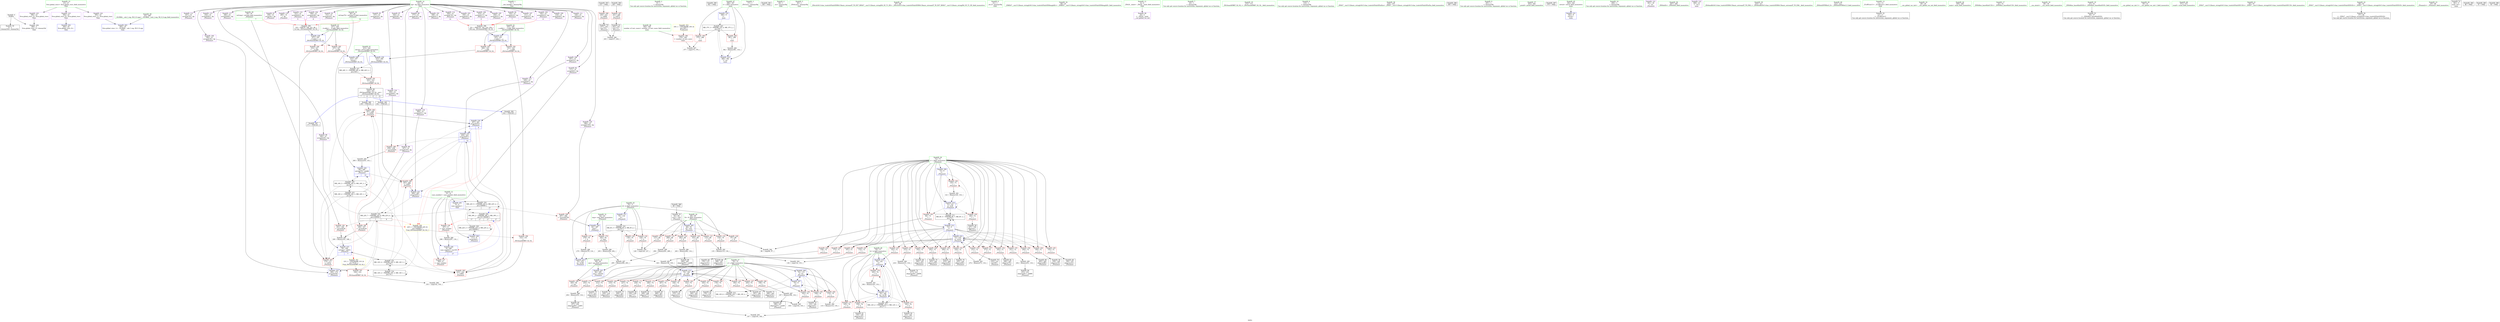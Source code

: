 digraph "SVFG" {
	label="SVFG";

	Node0x56313aaaa1d0 [shape=record,color=grey,label="{NodeID: 0\nNullPtr}"];
	Node0x56313aaaa1d0 -> Node0x56313aaca310[style=solid];
	Node0x56313aaaa1d0 -> Node0x56313aacd380[style=solid];
	Node0x56313aaccad0 [shape=record,color=red,label="{NodeID: 194\n333\<--327\n\<--__b.addr\n_ZSt3maxIiERKT_S2_S2_\n}"];
	Node0x56313aaccad0 -> Node0x56313aaccd40[style=solid];
	Node0x56313aac9d20 [shape=record,color=purple,label="{NodeID: 111\n226\<--14\narrayidx65\<--dp\n_Z5main2v\n}"];
	Node0x56313aac7f00 [shape=record,color=green,label="{NodeID: 28\n76\<--77\nk\<--k_field_insensitive\n_Z5main2v\n}"];
	Node0x56313aac7f00 -> Node0x56313aad1a10[style=solid];
	Node0x56313aac7f00 -> Node0x56313aad1ae0[style=solid];
	Node0x56313aac7f00 -> Node0x56313aad1bb0[style=solid];
	Node0x56313aac7f00 -> Node0x56313aad1c80[style=solid];
	Node0x56313aac7f00 -> Node0x56313aacdbd0[style=solid];
	Node0x56313aac7f00 -> Node0x56313aacde40[style=solid];
	Node0x56313ab04ea0 [shape=record,color=black,label="{NodeID: 388\n89 = PHI()\n}"];
	Node0x56313ab04ea0 -> Node0x56313aaca7e0[style=solid];
	Node0x56313aadb6e0 [shape=record,color=grey,label="{NodeID: 305\n104 = cmp(102, 103, )\n}"];
	Node0x56313aace250 [shape=record,color=blue,label="{NodeID: 222\n72\<--274\ni\<--inc93\n_Z5main2v\n}"];
	Node0x56313aace250 -> Node0x56313aacfe70[style=dashed];
	Node0x56313aace250 -> Node0x56313aacff40[style=dashed];
	Node0x56313aace250 -> Node0x56313aad0010[style=dashed];
	Node0x56313aace250 -> Node0x56313aad00e0[style=dashed];
	Node0x56313aace250 -> Node0x56313aad01b0[style=dashed];
	Node0x56313aace250 -> Node0x56313aad0280[style=dashed];
	Node0x56313aace250 -> Node0x56313aad0350[style=dashed];
	Node0x56313aace250 -> Node0x56313aad0420[style=dashed];
	Node0x56313aace250 -> Node0x56313aad04f0[style=dashed];
	Node0x56313aace250 -> Node0x56313aad05c0[style=dashed];
	Node0x56313aace250 -> Node0x56313aad0690[style=dashed];
	Node0x56313aace250 -> Node0x56313aad0760[style=dashed];
	Node0x56313aace250 -> Node0x56313aad0830[style=dashed];
	Node0x56313aace250 -> Node0x56313aad0900[style=dashed];
	Node0x56313aace250 -> Node0x56313aad09d0[style=dashed];
	Node0x56313aace250 -> Node0x56313aad0aa0[style=dashed];
	Node0x56313aace250 -> Node0x56313aad0b70[style=dashed];
	Node0x56313aace250 -> Node0x56313aace250[style=dashed];
	Node0x56313aace250 -> Node0x56313aae69f0[style=dashed];
	Node0x56313aacfcd0 [shape=record,color=red,label="{NodeID: 139\n106\<--72\n\<--i\n_Z5main2v\n}"];
	Node0x56313aacfcd0 -> Node0x56313aaca8b0[style=solid];
	Node0x56313aaca8b0 [shape=record,color=black,label="{NodeID: 56\n107\<--106\nidxprom\<--\n_Z5main2v\n}"];
	Node0x56313aad1390 [shape=record,color=red,label="{NodeID: 167\n205\<--74\n\<--j\n_Z5main2v\n}"];
	Node0x56313aad1390 -> Node0x56313aacb4e0[style=solid];
	Node0x56313aacbf70 [shape=record,color=black,label="{NodeID: 84\n253\<--252\nidxprom81\<--add80\n_Z5main2v\n}"];
	Node0x56313aac6150 [shape=record,color=green,label="{NodeID: 1\n7\<--1\n__dso_handle\<--dummyObj\nGlob }"];
	Node0x56313aaccba0 [shape=record,color=red,label="{NodeID: 195\n337\<--327\n\<--__b.addr\n_ZSt3maxIiERKT_S2_S2_\n}"];
	Node0x56313aaccba0 -> Node0x56313aace800[style=solid];
	Node0x56313aac9df0 [shape=record,color=purple,label="{NodeID: 112\n229\<--14\narrayidx67\<--dp\n_Z5main2v\n}"];
	Node0x56313aac9df0 -> Node0x56313aacdfe0[style=solid];
	Node0x56313aac7fd0 [shape=record,color=green,label="{NodeID: 29\n78\<--79\nref.tmp\<--ref.tmp_field_insensitive\n_Z5main2v\n|{|<s1>7}}"];
	Node0x56313aac7fd0 -> Node0x56313aacdca0[style=solid];
	Node0x56313aac7fd0:s1 -> Node0x56313ab05e00[style=solid,color=red];
	Node0x56313ab04f70 [shape=record,color=black,label="{NodeID: 389\n200 = PHI(320, )\n}"];
	Node0x56313ab04f70 -> Node0x56313aad2160[style=solid];
	Node0x56313aadb860 [shape=record,color=grey,label="{NodeID: 306\n243 = cmp(237, 242, )\n}"];
	Node0x56313aace320 [shape=record,color=blue,label="{NodeID: 223\n70\<--279\nd\<--inc96\n_Z5main2v\n}"];
	Node0x56313aace320 -> Node0x56313aae64f0[style=dashed];
	Node0x56313aacfda0 [shape=record,color=red,label="{NodeID: 140\n120\<--72\n\<--i\n_Z5main2v\n}"];
	Node0x56313aacfda0 -> Node0x56313aada1e0[style=solid];
	Node0x56313aaca980 [shape=record,color=black,label="{NodeID: 57\n110\<--109\nidxprom5\<--\n_Z5main2v\n}"];
	Node0x56313aad1460 [shape=record,color=red,label="{NodeID: 168\n212\<--74\n\<--j\n_Z5main2v\n}"];
	Node0x56313aad1460 -> Node0x56313aacb680[style=solid];
	Node0x56313aacc040 [shape=record,color=black,label="{NodeID: 85\n257\<--256\nidxprom84\<--sub83\n_Z5main2v\n}"];
	Node0x56313aac61e0 [shape=record,color=green,label="{NodeID: 2\n9\<--1\n\<--dummyObj\nCan only get source location for instruction, argument, global var or function.}"];
	Node0x56313aaccc70 [shape=record,color=red,label="{NodeID: 196\n332\<--331\n\<--\n_ZSt3maxIiERKT_S2_S2_\n}"];
	Node0x56313aaccc70 -> Node0x56313aadbb60[style=solid];
	Node0x56313aac9ec0 [shape=record,color=purple,label="{NodeID: 113\n247\<--14\narrayidx76\<--dp\n_Z5main2v\n}"];
	Node0x56313aac80a0 [shape=record,color=green,label="{NodeID: 30\n80\<--81\nref.tmp79\<--ref.tmp79_field_insensitive\n_Z5main2v\n|{|<s1>12}}"];
	Node0x56313aac80a0 -> Node0x56313aace0b0[style=solid];
	Node0x56313aac80a0:s1 -> Node0x56313ab05e00[style=solid,color=red];
	Node0x56313ab050a0 [shape=record,color=black,label="{NodeID: 390\n302 = PHI()\n}"];
	Node0x56313aadb9e0 [shape=record,color=grey,label="{NodeID: 307\n377 = cmp(375, 376, )\n}"];
	Node0x56313aace3f0 [shape=record,color=blue,label="{NodeID: 224\n82\<--287\ntmp\<--\n_Z5main2v\n}"];
	Node0x56313aace3f0 -> Node0x56313aad1d50[style=dashed];
	Node0x56313aacfe70 [shape=record,color=red,label="{NodeID: 141\n132\<--72\n\<--i\n_Z5main2v\n}"];
	Node0x56313aacfe70 -> Node0x56313aadb260[style=solid];
	Node0x56313aacaa50 [shape=record,color=black,label="{NodeID: 58\n150\<--149\nidxprom19\<--\n_Z5main2v\n}"];
	Node0x56313aad1530 [shape=record,color=red,label="{NodeID: 169\n219\<--74\n\<--j\n_Z5main2v\n}"];
	Node0x56313aad1530 -> Node0x56313aacb820[style=solid];
	Node0x56313aacc110 [shape=record,color=black,label="{NodeID: 86\n265\<--264\nidxprom88\<--\n_Z5main2v\n}"];
	Node0x56313aac6270 [shape=record,color=green,label="{NodeID: 3\n17\<--1\n_ZSt3cin\<--dummyObj\nGlob }"];
	Node0x56313aaccd40 [shape=record,color=red,label="{NodeID: 197\n334\<--333\n\<--\n_ZSt3maxIiERKT_S2_S2_\n}"];
	Node0x56313aaccd40 -> Node0x56313aadbb60[style=solid];
	Node0x56313aac9f90 [shape=record,color=purple,label="{NodeID: 114\n250\<--14\narrayidx78\<--dp\n_Z5main2v\n|{<s0>12}}"];
	Node0x56313aac9f90:s0 -> Node0x56313ab059f0[style=solid,color=red];
	Node0x56313aac8170 [shape=record,color=green,label="{NodeID: 31\n82\<--83\ntmp\<--tmp_field_insensitive\n_Z5main2v\n}"];
	Node0x56313aac8170 -> Node0x56313aad1d50[style=solid];
	Node0x56313aac8170 -> Node0x56313aace3f0[style=solid];
	Node0x56313ab05170 [shape=record,color=black,label="{NodeID: 391\n306 = PHI()\n}"];
	Node0x56313aadbb60 [shape=record,color=grey,label="{NodeID: 308\n335 = cmp(332, 334, )\n}"];
	Node0x56313aace4c0 [shape=record,color=blue,label="{NodeID: 225\n84\<--295\nans\<--sub102\n_Z5main2v\n}"];
	Node0x56313aace4c0 -> Node0x56313aad1e20[style=dashed];
	Node0x56313aacff40 [shape=record,color=red,label="{NodeID: 142\n138\<--72\n\<--i\n_Z5main2v\n}"];
	Node0x56313aacff40 -> Node0x56313aad95e0[style=solid];
	Node0x56313aacab20 [shape=record,color=black,label="{NodeID: 59\n153\<--152\nidxprom21\<--\n_Z5main2v\n}"];
	Node0x56313aad1600 [shape=record,color=red,label="{NodeID: 170\n227\<--74\n\<--j\n_Z5main2v\n}"];
	Node0x56313aad1600 -> Node0x56313aacb9c0[style=solid];
	Node0x56313aacc1e0 [shape=record,color=black,label="{NodeID: 87\n268\<--267\nidxprom90\<--\n_Z5main2v\n}"];
	Node0x56313aac6300 [shape=record,color=green,label="{NodeID: 4\n18\<--1\n.str\<--dummyObj\nGlob }"];
	Node0x56313aacce10 [shape=record,color=red,label="{NodeID: 198\n376\<--364\n\<--number_of_test_cases\nmain\n}"];
	Node0x56313aacce10 -> Node0x56313aadb9e0[style=solid];
	Node0x56313aaca060 [shape=record,color=purple,label="{NodeID: 115\n254\<--14\narrayidx82\<--dp\n_Z5main2v\n}"];
	Node0x56313aac8240 [shape=record,color=green,label="{NodeID: 32\n84\<--85\nans\<--ans_field_insensitive\n_Z5main2v\n}"];
	Node0x56313aac8240 -> Node0x56313aad1e20[style=solid];
	Node0x56313aac8240 -> Node0x56313aace4c0[style=solid];
	Node0x56313ab05240 [shape=record,color=black,label="{NodeID: 392\n222 = PHI(320, )\n}"];
	Node0x56313ab05240 -> Node0x56313aad2230[style=solid];
	Node0x56313aadbce0 [shape=record,color=grey,label="{NodeID: 309\n128 = cmp(126, 127, )\n}"];
	Node0x56313aace590 [shape=record,color=blue,label="{NodeID: 226\n8\<--298\ncase_number\<--inc103\n_Z5main2v\n|{|<s1>17}}"];
	Node0x56313aace590 -> Node0x56313aacf310[style=dashed];
	Node0x56313aace590:s1 -> Node0x56313aaeaaf0[style=dashed,color=blue];
	Node0x56313aad0010 [shape=record,color=red,label="{NodeID: 143\n142\<--72\n\<--i\n_Z5main2v\n}"];
	Node0x56313aad0010 -> Node0x56313aacdbd0[style=solid];
	Node0x56313aacabf0 [shape=record,color=black,label="{NodeID: 60\n156\<--155\nidxprom23\<--\n_Z5main2v\n}"];
	Node0x56313aad16d0 [shape=record,color=red,label="{NodeID: 171\n238\<--74\n\<--j\n_Z5main2v\n}"];
	Node0x56313aad16d0 -> Node0x56313aacbc30[style=solid];
	Node0x56313aacc2b0 [shape=record,color=black,label="{NodeID: 88\n284\<--283\nidxprom99\<--sub98\n_Z5main2v\n}"];
	Node0x56313aac6c40 [shape=record,color=green,label="{NodeID: 5\n20\<--1\n_ZSt4cout\<--dummyObj\nGlob }"];
	Node0x56313aaccee0 [shape=record,color=red,label="{NodeID: 199\n375\<--366\n\<--i\nmain\n}"];
	Node0x56313aaccee0 -> Node0x56313aadb9e0[style=solid];
	Node0x56313aace990 [shape=record,color=purple,label="{NodeID: 116\n258\<--14\narrayidx85\<--dp\n_Z5main2v\n}"];
	Node0x56313aace990 -> Node0x56313aad24a0[style=solid];
	Node0x56313aac8310 [shape=record,color=green,label="{NodeID: 33\n87\<--88\n_ZStrsIcSt11char_traitsIcESaIcEERSt13basic_istreamIT_T0_ES7_RNSt7__cxx1112basic_stringIS4_S5_T1_EE\<--_ZStrsIcSt11char_traitsIcESaIcEERSt13basic_istreamIT_T0_ES7_RNSt7__cxx1112basic_stringIS4_S5_T1_EE_field_insensitive\n}"];
	Node0x56313ab053e0 [shape=record,color=black,label="{NodeID: 393\n233 = PHI()\n}"];
	Node0x56313ab053e0 -> Node0x56313aad2300[style=solid];
	Node0x56313aae64f0 [shape=record,color=black,label="{NodeID: 310\nMR_6V_3 = PHI(MR_6V_4, MR_6V_2, )\npts\{71 \}\n}"];
	Node0x56313aae64f0 -> Node0x56313aacf8c0[style=dashed];
	Node0x56313aae64f0 -> Node0x56313aacf990[style=dashed];
	Node0x56313aae64f0 -> Node0x56313aacfa60[style=dashed];
	Node0x56313aae64f0 -> Node0x56313aacfb30[style=dashed];
	Node0x56313aae64f0 -> Node0x56313aace320[style=dashed];
	Node0x56313aace660 [shape=record,color=blue,label="{NodeID: 227\n325\<--321\n__a.addr\<--__a\n_ZSt3maxIiERKT_S2_S2_\n}"];
	Node0x56313aace660 -> Node0x56313aacc930[style=dashed];
	Node0x56313aace660 -> Node0x56313aacca00[style=dashed];
	Node0x56313aad00e0 [shape=record,color=red,label="{NodeID: 144\n149\<--72\n\<--i\n_Z5main2v\n}"];
	Node0x56313aad00e0 -> Node0x56313aacaa50[style=solid];
	Node0x56313aacacc0 [shape=record,color=black,label="{NodeID: 61\n159\<--158\nidxprom25\<--\n_Z5main2v\n}"];
	Node0x56313aad17a0 [shape=record,color=red,label="{NodeID: 172\n248\<--74\n\<--j\n_Z5main2v\n}"];
	Node0x56313aad17a0 -> Node0x56313aacbea0[style=solid];
	Node0x56313aacc380 [shape=record,color=black,label="{NodeID: 89\n320\<--343\n_ZSt3maxIiERKT_S2_S2__ret\<--\n_ZSt3maxIiERKT_S2_S2_\n|{<s0>7|<s1>8|<s2>9|<s3>12}}"];
	Node0x56313aacc380:s0 -> Node0x56313ab04cb0[style=solid,color=blue];
	Node0x56313aacc380:s1 -> Node0x56313ab04f70[style=solid,color=blue];
	Node0x56313aacc380:s2 -> Node0x56313ab05240[style=solid,color=blue];
	Node0x56313aacc380:s3 -> Node0x56313ab056f0[style=solid,color=blue];
	Node0x56313aac6cd0 [shape=record,color=green,label="{NodeID: 6\n21\<--1\n.str.2\<--dummyObj\nGlob }"];
	Node0x56313aad95e0 [shape=record,color=grey,label="{NodeID: 283\n140 = Binary(138, 139, )\n}"];
	Node0x56313aad95e0 -> Node0x56313aacdb00[style=solid];
	Node0x56313aaccfb0 [shape=record,color=red,label="{NodeID: 200\n381\<--366\n\<--i\nmain\n}"];
	Node0x56313aaccfb0 -> Node0x56313aad9760[style=solid];
	Node0x56313aacea60 [shape=record,color=purple,label="{NodeID: 117\n266\<--14\narrayidx89\<--dp\n_Z5main2v\n}"];
	Node0x56313aac8410 [shape=record,color=green,label="{NodeID: 34\n90\<--91\n_ZNKSt7__cxx1112basic_stringIcSt11char_traitsIcESaIcEE6lengthEv\<--_ZNKSt7__cxx1112basic_stringIcSt11char_traitsIcESaIcEE6lengthEv_field_insensitive\n}"];
	Node0x56313ab054b0 [shape=record,color=black,label="{NodeID: 394\n240 = PHI()\n}"];
	Node0x56313ab054b0 -> Node0x56313aad23d0[style=solid];
	Node0x56313aae69f0 [shape=record,color=black,label="{NodeID: 311\nMR_8V_5 = PHI(MR_8V_7, MR_8V_3, )\npts\{73 \}\n}"];
	Node0x56313aae69f0 -> Node0x56313aacda30[style=dashed];
	Node0x56313aace730 [shape=record,color=blue,label="{NodeID: 228\n327\<--322\n__b.addr\<--__b\n_ZSt3maxIiERKT_S2_S2_\n}"];
	Node0x56313aace730 -> Node0x56313aaccad0[style=dashed];
	Node0x56313aace730 -> Node0x56313aaccba0[style=dashed];
	Node0x56313aad01b0 [shape=record,color=red,label="{NodeID: 145\n155\<--72\n\<--i\n_Z5main2v\n}"];
	Node0x56313aad01b0 -> Node0x56313aacabf0[style=solid];
	Node0x56313aacad90 [shape=record,color=black,label="{NodeID: 62\n163\<--162\nidxprom27\<--\n_Z5main2v\n}"];
	Node0x56313aad1870 [shape=record,color=red,label="{NodeID: 173\n255\<--74\n\<--j\n_Z5main2v\n}"];
	Node0x56313aad1870 -> Node0x56313aadac60[style=solid];
	Node0x56313aacc450 [shape=record,color=purple,label="{NodeID: 90\n34\<--4\n\<--_ZStL8__ioinit\n__cxx_global_var_init\n}"];
	Node0x56313aac6d60 [shape=record,color=green,label="{NodeID: 7\n24\<--1\n\<--dummyObj\nCan only get source location for instruction, argument, global var or function.}"];
	Node0x56313aad9760 [shape=record,color=grey,label="{NodeID: 284\n382 = Binary(381, 116, )\n}"];
	Node0x56313aad9760 -> Node0x56313aad69f0[style=solid];
	Node0x56313aacd080 [shape=record,color=blue,label="{NodeID: 201\n8\<--9\ncase_number\<--\nGlob }"];
	Node0x56313aacd080 -> Node0x56313aaeaaf0[style=dashed];
	Node0x56313aaceb30 [shape=record,color=purple,label="{NodeID: 118\n269\<--14\narrayidx91\<--dp\n_Z5main2v\n}"];
	Node0x56313aaceb30 -> Node0x56313aace180[style=solid];
	Node0x56313aac8510 [shape=record,color=green,label="{NodeID: 35\n172\<--173\n_ZSt3maxIiERKT_S2_S2_\<--_ZSt3maxIiERKT_S2_S2__field_insensitive\n}"];
	Node0x56313ab056f0 [shape=record,color=black,label="{NodeID: 395\n262 = PHI(320, )\n}"];
	Node0x56313ab056f0 -> Node0x56313aad2570[style=solid];
	Node0x56313aae6ef0 [shape=record,color=black,label="{NodeID: 312\nMR_10V_6 = PHI(MR_10V_7, MR_10V_2, )\npts\{75 \}\n}"];
	Node0x56313aae6ef0 -> Node0x56313aacdb00[style=dashed];
	Node0x56313aae6ef0 -> Node0x56313aae6ef0[style=dashed];
	Node0x56313aace800 [shape=record,color=blue,label="{NodeID: 229\n323\<--337\nretval\<--\n_ZSt3maxIiERKT_S2_S2_\n}"];
	Node0x56313aace800 -> Node0x56313aaeba20[style=dashed];
	Node0x56313aad0280 [shape=record,color=red,label="{NodeID: 146\n175\<--72\n\<--i\n_Z5main2v\n}"];
	Node0x56313aad0280 -> Node0x56313aacaf30[style=solid];
	Node0x56313aacae60 [shape=record,color=black,label="{NodeID: 63\n166\<--165\nidxprom29\<--\n_Z5main2v\n}"];
	Node0x56313aad1940 [shape=record,color=red,label="{NodeID: 174\n267\<--74\n\<--j\n_Z5main2v\n}"];
	Node0x56313aad1940 -> Node0x56313aacc1e0[style=solid];
	Node0x56313aacc520 [shape=record,color=purple,label="{NodeID: 91\n108\<--14\narrayidx\<--dp\n_Z5main2v\n}"];
	Node0x56313aac6df0 [shape=record,color=green,label="{NodeID: 8\n116\<--1\n\<--dummyObj\nCan only get source location for instruction, argument, global var or function.}"];
	Node0x56313aad98e0 [shape=record,color=grey,label="{NodeID: 285\n169 = Binary(161, 168, )\n}"];
	Node0x56313aad98e0 -> Node0x56313aacdca0[style=solid];
	Node0x56313aacd180 [shape=record,color=blue,label="{NodeID: 202\n394\<--24\nllvm.global_ctors_0\<--\nGlob }"];
	Node0x56313aacec00 [shape=record,color=purple,label="{NodeID: 119\n285\<--14\n\<--dp\n_Z5main2v\n}"];
	Node0x56313aac8610 [shape=record,color=green,label="{NodeID: 36\n234\<--235\n_ZNSt7__cxx1112basic_stringIcSt11char_traitsIcESaIcEEixEm\<--_ZNSt7__cxx1112basic_stringIcSt11char_traitsIcESaIcEEixEm_field_insensitive\n}"];
	Node0x56313ab05850 [shape=record,color=black,label="{NodeID: 396\n309 = PHI()\n}"];
	Node0x56313aae73f0 [shape=record,color=black,label="{NodeID: 313\nMR_12V_2 = PHI(MR_12V_3, MR_12V_1, )\npts\{77 \}\n}"];
	Node0x56313aae73f0 -> Node0x56313aacdbd0[style=dashed];
	Node0x56313aae73f0 -> Node0x56313aae73f0[style=dashed];
	Node0x56313aad6800 [shape=record,color=blue,label="{NodeID: 230\n323\<--340\nretval\<--\n_ZSt3maxIiERKT_S2_S2_\n}"];
	Node0x56313aad6800 -> Node0x56313aaeba20[style=dashed];
	Node0x56313aad0350 [shape=record,color=red,label="{NodeID: 147\n187\<--72\n\<--i\n_Z5main2v\n}"];
	Node0x56313aad0350 -> Node0x56313aacb0d0[style=solid];
	Node0x56313aacaf30 [shape=record,color=black,label="{NodeID: 64\n176\<--175\nidxprom33\<--\n_Z5main2v\n}"];
	Node0x56313aad1a10 [shape=record,color=red,label="{NodeID: 175\n145\<--76\n\<--k\n_Z5main2v\n}"];
	Node0x56313aad1a10 -> Node0x56313aadb3e0[style=solid];
	Node0x56313aacc5f0 [shape=record,color=purple,label="{NodeID: 92\n111\<--14\narrayidx6\<--dp\n_Z5main2v\n}"];
	Node0x56313aacc5f0 -> Node0x56313aacd6f0[style=solid];
	Node0x56313aac6e80 [shape=record,color=green,label="{NodeID: 9\n291\<--1\n\<--dummyObj\nCan only get source location for instruction, argument, global var or function.}"];
	Node0x56313aad9a60 [shape=record,color=grey,label="{NodeID: 286\n283 = Binary(282, 116, )\n}"];
	Node0x56313aad9a60 -> Node0x56313aacc2b0[style=solid];
	Node0x56313aacd280 [shape=record,color=blue,label="{NodeID: 203\n395\<--25\nllvm.global_ctors_1\<--_GLOBAL__sub_I_rng..58_0_0.cpp\nGlob }"];
	Node0x56313aacecd0 [shape=record,color=purple,label="{NodeID: 120\n286\<--14\narrayidx100\<--dp\n_Z5main2v\n}"];
	Node0x56313aacecd0 -> Node0x56313aad2640[style=solid];
	Node0x56313aac8710 [shape=record,color=green,label="{NodeID: 37\n303\<--304\nprintf\<--printf_field_insensitive\n}"];
	Node0x56313ab05920 [shape=record,color=black,label="{NodeID: 397\n370 = PHI()\n}"];
	Node0x56313aae78f0 [shape=record,color=black,label="{NodeID: 314\nMR_14V_2 = PHI(MR_14V_3, MR_14V_1, )\npts\{79 \}\n}"];
	Node0x56313aae78f0 -> Node0x56313aae78f0[style=dashed];
	Node0x56313aae78f0 -> Node0x56313aaed220[style=dashed];
	Node0x56313aad6890 [shape=record,color=blue,label="{NodeID: 231\n362\<--9\nretval\<--\nmain\n}"];
	Node0x56313aad0420 [shape=record,color=red,label="{NodeID: 148\n193\<--72\n\<--i\n_Z5main2v\n}"];
	Node0x56313aad0420 -> Node0x56313aacb270[style=solid];
	Node0x56313aacb000 [shape=record,color=black,label="{NodeID: 65\n179\<--178\nidxprom35\<--\n_Z5main2v\n}"];
	Node0x56313aad1ae0 [shape=record,color=red,label="{NodeID: 176\n158\<--76\n\<--k\n_Z5main2v\n}"];
	Node0x56313aad1ae0 -> Node0x56313aacacc0[style=solid];
	Node0x56313aacc6c0 [shape=record,color=purple,label="{NodeID: 93\n151\<--14\narrayidx20\<--dp\n_Z5main2v\n}"];
	Node0x56313aac6f10 [shape=record,color=green,label="{NodeID: 10\n294\<--1\n\<--dummyObj\nCan only get source location for instruction, argument, global var or function.}"];
	Node0x56313aad9be0 [shape=record,color=grey,label="{NodeID: 287\n197 = Binary(196, 116, )\n}"];
	Node0x56313aad9be0 -> Node0x56313aacb340[style=solid];
	Node0x56313aacd380 [shape=record,color=blue, style = dotted,label="{NodeID: 204\n396\<--3\nllvm.global_ctors_2\<--dummyVal\nGlob }"];
	Node0x56313aaceda0 [shape=record,color=purple,label="{NodeID: 121\n301\<--18\n\<--.str\n_Z5main2v\n}"];
	Node0x56313aac8810 [shape=record,color=green,label="{NodeID: 38\n307\<--308\n_ZNSolsEi\<--_ZNSolsEi_field_insensitive\n}"];
	Node0x56313ab059f0 [shape=record,color=black,label="{NodeID: 398\n321 = PHI(154, 192, 214, 250, )\n0th arg _ZSt3maxIiERKT_S2_S2_ }"];
	Node0x56313ab059f0 -> Node0x56313aace660[style=solid];
	Node0x56313aae7df0 [shape=record,color=black,label="{NodeID: 315\nMR_16V_2 = PHI(MR_16V_3, MR_16V_1, )\npts\{81 \}\n}"];
	Node0x56313aae7df0 -> Node0x56313aad2090[style=dashed];
	Node0x56313aae7df0 -> Node0x56313aad2160[style=dashed];
	Node0x56313aae7df0 -> Node0x56313aad2230[style=dashed];
	Node0x56313aae7df0 -> Node0x56313aace0b0[style=dashed];
	Node0x56313aae7df0 -> Node0x56313aae7df0[style=dashed];
	Node0x56313aae7df0 -> Node0x56313aaeb020[style=dashed];
	Node0x56313aad6920 [shape=record,color=blue,label="{NodeID: 232\n366\<--9\ni\<--\nmain\n}"];
	Node0x56313aad6920 -> Node0x56313aaea5f0[style=dashed];
	Node0x56313aad04f0 [shape=record,color=red,label="{NodeID: 149\n202\<--72\n\<--i\n_Z5main2v\n}"];
	Node0x56313aad04f0 -> Node0x56313aacb410[style=solid];
	Node0x56313aacb0d0 [shape=record,color=black,label="{NodeID: 66\n188\<--187\nidxprom40\<--\n_Z5main2v\n}"];
	Node0x56313aad1bb0 [shape=record,color=red,label="{NodeID: 177\n162\<--76\n\<--k\n_Z5main2v\n}"];
	Node0x56313aad1bb0 -> Node0x56313aacad90[style=solid];
	Node0x56313aacc790 [shape=record,color=purple,label="{NodeID: 94\n154\<--14\narrayidx22\<--dp\n_Z5main2v\n|{<s0>7}}"];
	Node0x56313aacc790:s0 -> Node0x56313ab059f0[style=solid,color=red];
	Node0x56313aac6fa0 [shape=record,color=green,label="{NodeID: 11\n4\<--6\n_ZStL8__ioinit\<--_ZStL8__ioinit_field_insensitive\nGlob }"];
	Node0x56313aac6fa0 -> Node0x56313aacc450[style=solid];
	Node0x56313aad9d60 [shape=record,color=grey,label="{NodeID: 288\n279 = Binary(278, 116, )\n}"];
	Node0x56313aad9d60 -> Node0x56313aace320[style=solid];
	Node0x56313aacd480 [shape=record,color=blue,label="{NodeID: 205\n68\<--92\nN\<--conv\n_Z5main2v\n}"];
	Node0x56313aacd480 -> Node0x56313aacf3e0[style=dashed];
	Node0x56313aacd480 -> Node0x56313aacf4b0[style=dashed];
	Node0x56313aacd480 -> Node0x56313aacf580[style=dashed];
	Node0x56313aacd480 -> Node0x56313aacf650[style=dashed];
	Node0x56313aacd480 -> Node0x56313aacf720[style=dashed];
	Node0x56313aacd480 -> Node0x56313aacf7f0[style=dashed];
	Node0x56313aacee70 [shape=record,color=purple,label="{NodeID: 122\n369\<--21\n\<--.str.2\nmain\n}"];
	Node0x56313aac8910 [shape=record,color=green,label="{NodeID: 39\n310\<--311\n_ZSt4endlIcSt11char_traitsIcEERSt13basic_ostreamIT_T0_ES6_\<--_ZSt4endlIcSt11char_traitsIcEERSt13basic_ostreamIT_T0_ES6__field_insensitive\n}"];
	Node0x56313ab05e00 [shape=record,color=black,label="{NodeID: 399\n322 = PHI(78, 199, 221, 80, )\n1st arg _ZSt3maxIiERKT_S2_S2_ }"];
	Node0x56313ab05e00 -> Node0x56313aace730[style=solid];
	Node0x56313aae82f0 [shape=record,color=black,label="{NodeID: 316\nMR_22V_5 = PHI(MR_22V_6, MR_22V_2, )\npts\{160000 \}\n|{|<s3>17}}"];
	Node0x56313aae82f0 -> Node0x56313aad2640[style=dashed];
	Node0x56313aae82f0 -> Node0x56313aae82f0[style=dashed];
	Node0x56313aae82f0 -> Node0x56313aaed720[style=dashed];
	Node0x56313aae82f0:s3 -> Node0x56313aaeaaf0[style=dashed,color=blue];
	Node0x56313aad69f0 [shape=record,color=blue,label="{NodeID: 233\n366\<--382\ni\<--inc\nmain\n}"];
	Node0x56313aad69f0 -> Node0x56313aaea5f0[style=dashed];
	Node0x56313aad05c0 [shape=record,color=red,label="{NodeID: 150\n209\<--72\n\<--i\n_Z5main2v\n}"];
	Node0x56313aad05c0 -> Node0x56313aacb5b0[style=solid];
	Node0x56313aacb1a0 [shape=record,color=black,label="{NodeID: 67\n191\<--190\nidxprom42\<--\n_Z5main2v\n}"];
	Node0x56313aad1c80 [shape=record,color=red,label="{NodeID: 178\n183\<--76\n\<--k\n_Z5main2v\n}"];
	Node0x56313aad1c80 -> Node0x56313aadb0e0[style=solid];
	Node0x56313aacc860 [shape=record,color=purple,label="{NodeID: 95\n157\<--14\narrayidx24\<--dp\n_Z5main2v\n}"];
	Node0x56313aac7030 [shape=record,color=green,label="{NodeID: 12\n8\<--10\ncase_number\<--case_number_field_insensitive\nGlob }"];
	Node0x56313aac7030 -> Node0x56313aacf240[style=solid];
	Node0x56313aac7030 -> Node0x56313aacf310[style=solid];
	Node0x56313aac7030 -> Node0x56313aacd080[style=solid];
	Node0x56313aac7030 -> Node0x56313aace590[style=solid];
	Node0x56313aad9ee0 [shape=record,color=grey,label="{NodeID: 289\n298 = Binary(297, 116, )\n}"];
	Node0x56313aad9ee0 -> Node0x56313aace590[style=solid];
	Node0x56313aacd550 [shape=record,color=blue,label="{NodeID: 206\n72\<--9\ni\<--\n_Z5main2v\n}"];
	Node0x56313aacd550 -> Node0x56313aacfc00[style=dashed];
	Node0x56313aacd550 -> Node0x56313aacfcd0[style=dashed];
	Node0x56313aacd550 -> Node0x56313aacfda0[style=dashed];
	Node0x56313aacd550 -> Node0x56313aacd890[style=dashed];
	Node0x56313aacd550 -> Node0x56313aae69f0[style=dashed];
	Node0x56313aacef40 [shape=record,color=purple,label="{NodeID: 123\n394\<--23\nllvm.global_ctors_0\<--llvm.global_ctors\nGlob }"];
	Node0x56313aacef40 -> Node0x56313aacd180[style=solid];
	Node0x56313aac8a10 [shape=record,color=green,label="{NodeID: 40\n312\<--313\n_ZNSolsEPFRSoS_E\<--_ZNSolsEPFRSoS_E_field_insensitive\n}"];
	Node0x56313aad0690 [shape=record,color=red,label="{NodeID: 151\n215\<--72\n\<--i\n_Z5main2v\n}"];
	Node0x56313aad0690 -> Node0x56313aadaf60[style=solid];
	Node0x56313aacb270 [shape=record,color=black,label="{NodeID: 68\n194\<--193\nidxprom44\<--\n_Z5main2v\n}"];
	Node0x56313aad1d50 [shape=record,color=red,label="{NodeID: 179\n292\<--82\n\<--tmp\n_Z5main2v\n}"];
	Node0x56313aad1d50 -> Node0x56313aada960[style=solid];
	Node0x56313aac90f0 [shape=record,color=purple,label="{NodeID: 96\n160\<--14\narrayidx26\<--dp\n_Z5main2v\n}"];
	Node0x56313aac90f0 -> Node0x56313aad1ef0[style=solid];
	Node0x56313aac70c0 [shape=record,color=green,label="{NodeID: 13\n11\<--13\n_Z1sB5cxx11\<--_Z1sB5cxx11_field_insensitive\nGlob }"];
	Node0x56313aac70c0 -> Node0x56313aaca4e0[style=solid];
	Node0x56313aada060 [shape=record,color=grey,label="{NodeID: 290\n115 = Binary(114, 116, )\n}"];
	Node0x56313aada060 -> Node0x56313aacd7c0[style=solid];
	Node0x56313aacd620 [shape=record,color=blue,label="{NodeID: 207\n74\<--9\nj\<--\n_Z5main2v\n}"];
	Node0x56313aacd620 -> Node0x56313aad0c40[style=dashed];
	Node0x56313aacd620 -> Node0x56313aad0d10[style=dashed];
	Node0x56313aacd620 -> Node0x56313aad0de0[style=dashed];
	Node0x56313aacd620 -> Node0x56313aacd620[style=dashed];
	Node0x56313aacd620 -> Node0x56313aacd7c0[style=dashed];
	Node0x56313aacd620 -> Node0x56313aae6ef0[style=dashed];
	Node0x56313aacf040 [shape=record,color=purple,label="{NodeID: 124\n395\<--23\nllvm.global_ctors_1\<--llvm.global_ctors\nGlob }"];
	Node0x56313aacf040 -> Node0x56313aacd280[style=solid];
	Node0x56313aac8b10 [shape=record,color=green,label="{NodeID: 41\n323\<--324\nretval\<--retval_field_insensitive\n_ZSt3maxIiERKT_S2_S2_\n}"];
	Node0x56313aac8b10 -> Node0x56313aad2710[style=solid];
	Node0x56313aac8b10 -> Node0x56313aace800[style=solid];
	Node0x56313aac8b10 -> Node0x56313aad6800[style=solid];
	Node0x56313aad0760 [shape=record,color=red,label="{NodeID: 152\n224\<--72\n\<--i\n_Z5main2v\n}"];
	Node0x56313aad0760 -> Node0x56313aacb8f0[style=solid];
	Node0x56313aacb340 [shape=record,color=black,label="{NodeID: 69\n198\<--197\nidxprom47\<--sub46\n_Z5main2v\n}"];
	Node0x56313aad1e20 [shape=record,color=red,label="{NodeID: 180\n305\<--84\n\<--ans\n_Z5main2v\n}"];
	Node0x56313aac91c0 [shape=record,color=purple,label="{NodeID: 97\n164\<--14\narrayidx28\<--dp\n_Z5main2v\n}"];
	Node0x56313aac71c0 [shape=record,color=green,label="{NodeID: 14\n14\<--16\ndp\<--dp_field_insensitive\nGlob }"];
	Node0x56313aac71c0 -> Node0x56313aacc520[style=solid];
	Node0x56313aac71c0 -> Node0x56313aacc5f0[style=solid];
	Node0x56313aac71c0 -> Node0x56313aacc6c0[style=solid];
	Node0x56313aac71c0 -> Node0x56313aacc790[style=solid];
	Node0x56313aac71c0 -> Node0x56313aacc860[style=solid];
	Node0x56313aac71c0 -> Node0x56313aac90f0[style=solid];
	Node0x56313aac71c0 -> Node0x56313aac91c0[style=solid];
	Node0x56313aac71c0 -> Node0x56313aac9290[style=solid];
	Node0x56313aac71c0 -> Node0x56313aac9360[style=solid];
	Node0x56313aac71c0 -> Node0x56313aac9430[style=solid];
	Node0x56313aac71c0 -> Node0x56313aac9500[style=solid];
	Node0x56313aac71c0 -> Node0x56313aac95d0[style=solid];
	Node0x56313aac71c0 -> Node0x56313aac96a0[style=solid];
	Node0x56313aac71c0 -> Node0x56313aac9770[style=solid];
	Node0x56313aac71c0 -> Node0x56313aac9840[style=solid];
	Node0x56313aac71c0 -> Node0x56313aac9910[style=solid];
	Node0x56313aac71c0 -> Node0x56313aac99e0[style=solid];
	Node0x56313aac71c0 -> Node0x56313aac9ab0[style=solid];
	Node0x56313aac71c0 -> Node0x56313aac9b80[style=solid];
	Node0x56313aac71c0 -> Node0x56313aac9c50[style=solid];
	Node0x56313aac71c0 -> Node0x56313aac9d20[style=solid];
	Node0x56313aac71c0 -> Node0x56313aac9df0[style=solid];
	Node0x56313aac71c0 -> Node0x56313aac9ec0[style=solid];
	Node0x56313aac71c0 -> Node0x56313aac9f90[style=solid];
	Node0x56313aac71c0 -> Node0x56313aaca060[style=solid];
	Node0x56313aac71c0 -> Node0x56313aace990[style=solid];
	Node0x56313aac71c0 -> Node0x56313aacea60[style=solid];
	Node0x56313aac71c0 -> Node0x56313aaceb30[style=solid];
	Node0x56313aac71c0 -> Node0x56313aacec00[style=solid];
	Node0x56313aac71c0 -> Node0x56313aacecd0[style=solid];
	Node0x56313aada1e0 [shape=record,color=grey,label="{NodeID: 291\n121 = Binary(120, 116, )\n}"];
	Node0x56313aada1e0 -> Node0x56313aacd890[style=solid];
	Node0x56313aacd6f0 [shape=record,color=blue,label="{NodeID: 208\n111\<--9\narrayidx6\<--\n_Z5main2v\n}"];
	Node0x56313aacd6f0 -> Node0x56313aaecc30[style=dashed];
	Node0x56313aacf140 [shape=record,color=purple,label="{NodeID: 125\n396\<--23\nllvm.global_ctors_2\<--llvm.global_ctors\nGlob }"];
	Node0x56313aacf140 -> Node0x56313aacd380[style=solid];
	Node0x56313aac8be0 [shape=record,color=green,label="{NodeID: 42\n325\<--326\n__a.addr\<--__a.addr_field_insensitive\n_ZSt3maxIiERKT_S2_S2_\n}"];
	Node0x56313aac8be0 -> Node0x56313aacc930[style=solid];
	Node0x56313aac8be0 -> Node0x56313aacca00[style=solid];
	Node0x56313aac8be0 -> Node0x56313aace660[style=solid];
	Node0x56313aad0830 [shape=record,color=red,label="{NodeID: 153\n231\<--72\n\<--i\n_Z5main2v\n}"];
	Node0x56313aad0830 -> Node0x56313aacba90[style=solid];
	Node0x56313aacb410 [shape=record,color=black,label="{NodeID: 70\n203\<--202\nidxprom50\<--\n_Z5main2v\n}"];
	Node0x56313aad1ef0 [shape=record,color=red,label="{NodeID: 181\n161\<--160\n\<--arrayidx26\n_Z5main2v\n}"];
	Node0x56313aad1ef0 -> Node0x56313aad98e0[style=solid];
	Node0x56313aac9290 [shape=record,color=purple,label="{NodeID: 98\n167\<--14\narrayidx30\<--dp\n_Z5main2v\n}"];
	Node0x56313aac9290 -> Node0x56313aad1fc0[style=solid];
	Node0x56313aac72c0 [shape=record,color=green,label="{NodeID: 15\n23\<--27\nllvm.global_ctors\<--llvm.global_ctors_field_insensitive\nGlob }"];
	Node0x56313aac72c0 -> Node0x56313aacef40[style=solid];
	Node0x56313aac72c0 -> Node0x56313aacf040[style=solid];
	Node0x56313aac72c0 -> Node0x56313aacf140[style=solid];
	Node0x56313aada360 [shape=record,color=grey,label="{NodeID: 292\n135 = Binary(133, 134, )\n}"];
	Node0x56313aada360 -> Node0x56313aadb260[style=solid];
	Node0x56313aacd7c0 [shape=record,color=blue,label="{NodeID: 209\n74\<--115\nj\<--inc\n_Z5main2v\n}"];
	Node0x56313aacd7c0 -> Node0x56313aad0c40[style=dashed];
	Node0x56313aacd7c0 -> Node0x56313aad0d10[style=dashed];
	Node0x56313aacd7c0 -> Node0x56313aad0de0[style=dashed];
	Node0x56313aacd7c0 -> Node0x56313aacd620[style=dashed];
	Node0x56313aacd7c0 -> Node0x56313aacd7c0[style=dashed];
	Node0x56313aacd7c0 -> Node0x56313aae6ef0[style=dashed];
	Node0x56313aacf240 [shape=record,color=red,label="{NodeID: 126\n297\<--8\n\<--case_number\n_Z5main2v\n}"];
	Node0x56313aacf240 -> Node0x56313aad9ee0[style=solid];
	Node0x56313aac8cb0 [shape=record,color=green,label="{NodeID: 43\n327\<--328\n__b.addr\<--__b.addr_field_insensitive\n_ZSt3maxIiERKT_S2_S2_\n}"];
	Node0x56313aac8cb0 -> Node0x56313aaccad0[style=solid];
	Node0x56313aac8cb0 -> Node0x56313aaccba0[style=solid];
	Node0x56313aac8cb0 -> Node0x56313aace730[style=solid];
	Node0x56313aad0900 [shape=record,color=red,label="{NodeID: 154\n245\<--72\n\<--i\n_Z5main2v\n}"];
	Node0x56313aad0900 -> Node0x56313aacbdd0[style=solid];
	Node0x56313aacb4e0 [shape=record,color=black,label="{NodeID: 71\n206\<--205\nidxprom52\<--\n_Z5main2v\n}"];
	Node0x56313aad1fc0 [shape=record,color=red,label="{NodeID: 182\n168\<--167\n\<--arrayidx30\n_Z5main2v\n}"];
	Node0x56313aad1fc0 -> Node0x56313aad98e0[style=solid];
	Node0x56313aac9360 [shape=record,color=purple,label="{NodeID: 99\n177\<--14\narrayidx34\<--dp\n_Z5main2v\n}"];
	Node0x56313aac73c0 [shape=record,color=green,label="{NodeID: 16\n28\<--29\n__cxx_global_var_init\<--__cxx_global_var_init_field_insensitive\n}"];
	Node0x56313aada4e0 [shape=record,color=grey,label="{NodeID: 293\n274 = Binary(273, 116, )\n}"];
	Node0x56313aada4e0 -> Node0x56313aace250[style=solid];
	Node0x56313aacd890 [shape=record,color=blue,label="{NodeID: 210\n72\<--121\ni\<--inc8\n_Z5main2v\n}"];
	Node0x56313aacd890 -> Node0x56313aacfc00[style=dashed];
	Node0x56313aacd890 -> Node0x56313aacfcd0[style=dashed];
	Node0x56313aacd890 -> Node0x56313aacfda0[style=dashed];
	Node0x56313aacd890 -> Node0x56313aacd890[style=dashed];
	Node0x56313aacd890 -> Node0x56313aae69f0[style=dashed];
	Node0x56313aacf310 [shape=record,color=red,label="{NodeID: 127\n300\<--8\n\<--case_number\n_Z5main2v\n}"];
	Node0x56313aac8d80 [shape=record,color=green,label="{NodeID: 44\n359\<--360\nmain\<--main_field_insensitive\n}"];
	Node0x56313aad09d0 [shape=record,color=red,label="{NodeID: 155\n251\<--72\n\<--i\n_Z5main2v\n}"];
	Node0x56313aad09d0 -> Node0x56313aada7e0[style=solid];
	Node0x56313aacb5b0 [shape=record,color=black,label="{NodeID: 72\n210\<--209\nidxprom54\<--\n_Z5main2v\n}"];
	Node0x56313aad2090 [shape=record,color=red,label="{NodeID: 183\n174\<--171\n\<--call32\n_Z5main2v\n}"];
	Node0x56313aad2090 -> Node0x56313aacdd70[style=solid];
	Node0x56313aac9430 [shape=record,color=purple,label="{NodeID: 100\n180\<--14\narrayidx36\<--dp\n_Z5main2v\n}"];
	Node0x56313aac9430 -> Node0x56313aacdd70[style=solid];
	Node0x56313aac74c0 [shape=record,color=green,label="{NodeID: 17\n32\<--33\n_ZNSt8ios_base4InitC1Ev\<--_ZNSt8ios_base4InitC1Ev_field_insensitive\n}"];
	Node0x56313aada660 [shape=record,color=grey,label="{NodeID: 294\n260 = Binary(259, 116, )\n}"];
	Node0x56313aada660 -> Node0x56313aace0b0[style=solid];
	Node0x56313aacd960 [shape=record,color=blue,label="{NodeID: 211\n70\<--116\nd\<--\n_Z5main2v\n}"];
	Node0x56313aacd960 -> Node0x56313aae64f0[style=dashed];
	Node0x56313aacf3e0 [shape=record,color=red,label="{NodeID: 128\n97\<--68\n\<--N\n_Z5main2v\n}"];
	Node0x56313aacf3e0 -> Node0x56313aadb560[style=solid];
	Node0x56313aac8e80 [shape=record,color=green,label="{NodeID: 45\n362\<--363\nretval\<--retval_field_insensitive\nmain\n}"];
	Node0x56313aac8e80 -> Node0x56313aad6890[style=solid];
	Node0x56313aad0aa0 [shape=record,color=red,label="{NodeID: 156\n264\<--72\n\<--i\n_Z5main2v\n}"];
	Node0x56313aad0aa0 -> Node0x56313aacc110[style=solid];
	Node0x56313aacb680 [shape=record,color=black,label="{NodeID: 73\n213\<--212\nidxprom56\<--\n_Z5main2v\n}"];
	Node0x56313aaf01d0 [shape=record,color=yellow,style=double,label="{NodeID: 350\n22V_1 = ENCHI(MR_22V_0)\npts\{160000 \}\nFun[_ZSt3maxIiERKT_S2_S2_]}"];
	Node0x56313aaf01d0 -> Node0x56313aaccc70[style=dashed];
	Node0x56313aaf01d0 -> Node0x56313aaccd40[style=dashed];
	Node0x56313aad2160 [shape=record,color=red,label="{NodeID: 184\n201\<--200\n\<--call49\n_Z5main2v\n}"];
	Node0x56313aad2160 -> Node0x56313aacdf10[style=solid];
	Node0x56313aac9500 [shape=record,color=purple,label="{NodeID: 101\n189\<--14\narrayidx41\<--dp\n_Z5main2v\n}"];
	Node0x56313aac75c0 [shape=record,color=green,label="{NodeID: 18\n38\<--39\n__cxa_atexit\<--__cxa_atexit_field_insensitive\n}"];
	Node0x56313aada7e0 [shape=record,color=grey,label="{NodeID: 295\n252 = Binary(251, 116, )\n}"];
	Node0x56313aada7e0 -> Node0x56313aacbf70[style=solid];
	Node0x56313aacda30 [shape=record,color=blue,label="{NodeID: 212\n72\<--9\ni\<--\n_Z5main2v\n}"];
	Node0x56313aacda30 -> Node0x56313aacfe70[style=dashed];
	Node0x56313aacda30 -> Node0x56313aacff40[style=dashed];
	Node0x56313aacda30 -> Node0x56313aad0010[style=dashed];
	Node0x56313aacda30 -> Node0x56313aad00e0[style=dashed];
	Node0x56313aacda30 -> Node0x56313aad01b0[style=dashed];
	Node0x56313aacda30 -> Node0x56313aad0280[style=dashed];
	Node0x56313aacda30 -> Node0x56313aad0350[style=dashed];
	Node0x56313aacda30 -> Node0x56313aad0420[style=dashed];
	Node0x56313aacda30 -> Node0x56313aad04f0[style=dashed];
	Node0x56313aacda30 -> Node0x56313aad05c0[style=dashed];
	Node0x56313aacda30 -> Node0x56313aad0690[style=dashed];
	Node0x56313aacda30 -> Node0x56313aad0760[style=dashed];
	Node0x56313aacda30 -> Node0x56313aad0830[style=dashed];
	Node0x56313aacda30 -> Node0x56313aad0900[style=dashed];
	Node0x56313aacda30 -> Node0x56313aad09d0[style=dashed];
	Node0x56313aacda30 -> Node0x56313aad0aa0[style=dashed];
	Node0x56313aacda30 -> Node0x56313aad0b70[style=dashed];
	Node0x56313aacda30 -> Node0x56313aace250[style=dashed];
	Node0x56313aacda30 -> Node0x56313aae69f0[style=dashed];
	Node0x56313aacf4b0 [shape=record,color=red,label="{NodeID: 129\n103\<--68\n\<--N\n_Z5main2v\n}"];
	Node0x56313aacf4b0 -> Node0x56313aadb6e0[style=solid];
	Node0x56313aac8f50 [shape=record,color=green,label="{NodeID: 46\n364\<--365\nnumber_of_test_cases\<--number_of_test_cases_field_insensitive\nmain\n}"];
	Node0x56313aac8f50 -> Node0x56313aacce10[style=solid];
	Node0x56313aaea5f0 [shape=record,color=black,label="{NodeID: 323\nMR_37V_3 = PHI(MR_37V_4, MR_37V_2, )\npts\{367 \}\n}"];
	Node0x56313aaea5f0 -> Node0x56313aaccee0[style=dashed];
	Node0x56313aaea5f0 -> Node0x56313aaccfb0[style=dashed];
	Node0x56313aaea5f0 -> Node0x56313aad69f0[style=dashed];
	Node0x56313aad0b70 [shape=record,color=red,label="{NodeID: 157\n273\<--72\n\<--i\n_Z5main2v\n}"];
	Node0x56313aad0b70 -> Node0x56313aada4e0[style=solid];
	Node0x56313aacb750 [shape=record,color=black,label="{NodeID: 74\n217\<--216\nidxprom59\<--add58\n_Z5main2v\n}"];
	Node0x56313aaf02b0 [shape=record,color=yellow,style=double,label="{NodeID: 351\n31V_1 = ENCHI(MR_31V_0)\npts\{79 81 \}\nFun[_ZSt3maxIiERKT_S2_S2_]}"];
	Node0x56313aaf02b0 -> Node0x56313aaccd40[style=dashed];
	Node0x56313aad2230 [shape=record,color=red,label="{NodeID: 185\n223\<--222\n\<--call63\n_Z5main2v\n}"];
	Node0x56313aad2230 -> Node0x56313aacdfe0[style=solid];
	Node0x56313aac95d0 [shape=record,color=purple,label="{NodeID: 102\n192\<--14\narrayidx43\<--dp\n_Z5main2v\n|{<s0>8}}"];
	Node0x56313aac95d0:s0 -> Node0x56313ab059f0[style=solid,color=red];
	Node0x56313aac76c0 [shape=record,color=green,label="{NodeID: 19\n37\<--43\n_ZNSt8ios_base4InitD1Ev\<--_ZNSt8ios_base4InitD1Ev_field_insensitive\n}"];
	Node0x56313aac76c0 -> Node0x56313aaca5e0[style=solid];
	Node0x56313aada960 [shape=record,color=grey,label="{NodeID: 296\n293 = Binary(294, 292, )\n}"];
	Node0x56313aada960 -> Node0x56313aadaae0[style=solid];
	Node0x56313aacdb00 [shape=record,color=blue,label="{NodeID: 213\n74\<--140\nj\<--add\n_Z5main2v\n}"];
	Node0x56313aacdb00 -> Node0x56313aad0eb0[style=dashed];
	Node0x56313aacdb00 -> Node0x56313aad0f80[style=dashed];
	Node0x56313aacdb00 -> Node0x56313aad1050[style=dashed];
	Node0x56313aacdb00 -> Node0x56313aad1120[style=dashed];
	Node0x56313aacdb00 -> Node0x56313aad11f0[style=dashed];
	Node0x56313aacdb00 -> Node0x56313aad12c0[style=dashed];
	Node0x56313aacdb00 -> Node0x56313aad1390[style=dashed];
	Node0x56313aacdb00 -> Node0x56313aad1460[style=dashed];
	Node0x56313aacdb00 -> Node0x56313aad1530[style=dashed];
	Node0x56313aacdb00 -> Node0x56313aad1600[style=dashed];
	Node0x56313aacdb00 -> Node0x56313aad16d0[style=dashed];
	Node0x56313aacdb00 -> Node0x56313aad17a0[style=dashed];
	Node0x56313aacdb00 -> Node0x56313aad1870[style=dashed];
	Node0x56313aacdb00 -> Node0x56313aad1940[style=dashed];
	Node0x56313aacdb00 -> Node0x56313aacdb00[style=dashed];
	Node0x56313aacdb00 -> Node0x56313aae6ef0[style=dashed];
	Node0x56313aacf580 [shape=record,color=red,label="{NodeID: 130\n127\<--68\n\<--N\n_Z5main2v\n}"];
	Node0x56313aacf580 -> Node0x56313aadbce0[style=solid];
	Node0x56313aac9020 [shape=record,color=green,label="{NodeID: 47\n366\<--367\ni\<--i_field_insensitive\nmain\n}"];
	Node0x56313aac9020 -> Node0x56313aaccee0[style=solid];
	Node0x56313aac9020 -> Node0x56313aaccfb0[style=solid];
	Node0x56313aac9020 -> Node0x56313aad6920[style=solid];
	Node0x56313aac9020 -> Node0x56313aad69f0[style=solid];
	Node0x56313aaeaaf0 [shape=record,color=black,label="{NodeID: 324\nMR_39V_2 = PHI(MR_39V_3, MR_39V_1, )\npts\{10 160000 \}\n|{<s0>17|<s1>17|<s2>17|<s3>17}}"];
	Node0x56313aaeaaf0:s0 -> Node0x56313aacf240[style=dashed,color=red];
	Node0x56313aaeaaf0:s1 -> Node0x56313aace590[style=dashed,color=red];
	Node0x56313aaeaaf0:s2 -> Node0x56313aae82f0[style=dashed,color=red];
	Node0x56313aaeaaf0:s3 -> Node0x56313aaecc30[style=dashed,color=red];
	Node0x56313aad0c40 [shape=record,color=red,label="{NodeID: 158\n102\<--74\n\<--j\n_Z5main2v\n}"];
	Node0x56313aad0c40 -> Node0x56313aadb6e0[style=solid];
	Node0x56313aacb820 [shape=record,color=black,label="{NodeID: 75\n220\<--219\nidxprom61\<--\n_Z5main2v\n}"];
	Node0x56313aad2300 [shape=record,color=red,label="{NodeID: 186\n236\<--233\n\<--call69\n_Z5main2v\n}"];
	Node0x56313aad2300 -> Node0x56313aacbb60[style=solid];
	Node0x56313aac96a0 [shape=record,color=purple,label="{NodeID: 103\n195\<--14\narrayidx45\<--dp\n_Z5main2v\n}"];
	Node0x56313aac77c0 [shape=record,color=green,label="{NodeID: 20\n50\<--51\n__cxx_global_var_init.1\<--__cxx_global_var_init.1_field_insensitive\n}"];
	Node0x56313aadaae0 [shape=record,color=grey,label="{NodeID: 297\n295 = Binary(290, 293, )\n}"];
	Node0x56313aadaae0 -> Node0x56313aace4c0[style=solid];
	Node0x56313aacdbd0 [shape=record,color=blue,label="{NodeID: 214\n76\<--142\nk\<--\n_Z5main2v\n}"];
	Node0x56313aacdbd0 -> Node0x56313aad1a10[style=dashed];
	Node0x56313aacdbd0 -> Node0x56313aad1ae0[style=dashed];
	Node0x56313aacdbd0 -> Node0x56313aad1bb0[style=dashed];
	Node0x56313aacdbd0 -> Node0x56313aad1c80[style=dashed];
	Node0x56313aacdbd0 -> Node0x56313aacdbd0[style=dashed];
	Node0x56313aacdbd0 -> Node0x56313aacde40[style=dashed];
	Node0x56313aacdbd0 -> Node0x56313aae73f0[style=dashed];
	Node0x56313aacf650 [shape=record,color=red,label="{NodeID: 131\n133\<--68\n\<--N\n_Z5main2v\n}"];
	Node0x56313aacf650 -> Node0x56313aada360[style=solid];
	Node0x56313aaca110 [shape=record,color=green,label="{NodeID: 48\n371\<--372\nscanf\<--scanf_field_insensitive\n}"];
	Node0x56313aaeb020 [shape=record,color=black,label="{NodeID: 325\nMR_16V_5 = PHI(MR_16V_4, MR_16V_3, )\npts\{81 \}\n}"];
	Node0x56313aaeb020 -> Node0x56313aad2090[style=dashed];
	Node0x56313aaeb020 -> Node0x56313aad2160[style=dashed];
	Node0x56313aaeb020 -> Node0x56313aad2230[style=dashed];
	Node0x56313aaeb020 -> Node0x56313aace0b0[style=dashed];
	Node0x56313aaeb020 -> Node0x56313aae7df0[style=dashed];
	Node0x56313aaeb020 -> Node0x56313aaeb020[style=dashed];
	Node0x56313aad0d10 [shape=record,color=red,label="{NodeID: 159\n109\<--74\n\<--j\n_Z5main2v\n}"];
	Node0x56313aad0d10 -> Node0x56313aaca980[style=solid];
	Node0x56313aacb8f0 [shape=record,color=black,label="{NodeID: 76\n225\<--224\nidxprom64\<--\n_Z5main2v\n}"];
	Node0x56313aaf04a0 [shape=record,color=yellow,style=double,label="{NodeID: 353\n35V_1 = ENCHI(MR_35V_0)\npts\{365 \}\nFun[main]}"];
	Node0x56313aaf04a0 -> Node0x56313aacce10[style=dashed];
	Node0x56313aad23d0 [shape=record,color=red,label="{NodeID: 187\n241\<--240\n\<--call72\n_Z5main2v\n}"];
	Node0x56313aad23d0 -> Node0x56313aacbd00[style=solid];
	Node0x56313aac9770 [shape=record,color=purple,label="{NodeID: 104\n199\<--14\narrayidx48\<--dp\n_Z5main2v\n|{<s0>8}}"];
	Node0x56313aac9770:s0 -> Node0x56313ab05e00[style=solid,color=red];
	Node0x56313aac78c0 [shape=record,color=green,label="{NodeID: 21\n54\<--55\n_ZNSt7__cxx1112basic_stringIcSt11char_traitsIcESaIcEEC1Ev\<--_ZNSt7__cxx1112basic_stringIcSt11char_traitsIcESaIcEEC1Ev_field_insensitive\n}"];
	Node0x56313aadac60 [shape=record,color=grey,label="{NodeID: 298\n256 = Binary(255, 116, )\n}"];
	Node0x56313aadac60 -> Node0x56313aacc040[style=solid];
	Node0x56313aacdca0 [shape=record,color=blue,label="{NodeID: 215\n78\<--169\nref.tmp\<--add31\n_Z5main2v\n|{|<s2>7}}"];
	Node0x56313aacdca0 -> Node0x56313aad2090[style=dashed];
	Node0x56313aacdca0 -> Node0x56313aaed220[style=dashed];
	Node0x56313aacdca0:s2 -> Node0x56313aaf02b0[style=dashed,color=red];
	Node0x56313aacf720 [shape=record,color=red,label="{NodeID: 132\n282\<--68\n\<--N\n_Z5main2v\n}"];
	Node0x56313aacf720 -> Node0x56313aad9a60[style=solid];
	Node0x56313aaca210 [shape=record,color=green,label="{NodeID: 49\n25\<--389\n_GLOBAL__sub_I_rng..58_0_0.cpp\<--_GLOBAL__sub_I_rng..58_0_0.cpp_field_insensitive\n}"];
	Node0x56313aaca210 -> Node0x56313aacd280[style=solid];
	Node0x56313aad0de0 [shape=record,color=red,label="{NodeID: 160\n114\<--74\n\<--j\n_Z5main2v\n}"];
	Node0x56313aad0de0 -> Node0x56313aada060[style=solid];
	Node0x56313aacb9c0 [shape=record,color=black,label="{NodeID: 77\n228\<--227\nidxprom66\<--\n_Z5main2v\n}"];
	Node0x56313aad24a0 [shape=record,color=red,label="{NodeID: 188\n259\<--258\n\<--arrayidx85\n_Z5main2v\n}"];
	Node0x56313aad24a0 -> Node0x56313aada660[style=solid];
	Node0x56313aac9840 [shape=record,color=purple,label="{NodeID: 105\n204\<--14\narrayidx51\<--dp\n_Z5main2v\n}"];
	Node0x56313aac79c0 [shape=record,color=green,label="{NodeID: 22\n58\<--62\n_ZNSt7__cxx1112basic_stringIcSt11char_traitsIcESaIcEED1Ev\<--_ZNSt7__cxx1112basic_stringIcSt11char_traitsIcESaIcEED1Ev_field_insensitive\n}"];
	Node0x56313aac79c0 -> Node0x56313aaca6e0[style=solid];
	Node0x56313aadade0 [shape=record,color=grey,label="{NodeID: 299\n290 = Binary(291, 289, )\n}"];
	Node0x56313aadade0 -> Node0x56313aadaae0[style=solid];
	Node0x56313aacdd70 [shape=record,color=blue,label="{NodeID: 216\n180\<--174\narrayidx36\<--\n_Z5main2v\n}"];
	Node0x56313aacdd70 -> Node0x56313aaed720[style=dashed];
	Node0x56313aacf7f0 [shape=record,color=red,label="{NodeID: 133\n289\<--68\n\<--N\n_Z5main2v\n}"];
	Node0x56313aacf7f0 -> Node0x56313aadade0[style=solid];
	Node0x56313aaca310 [shape=record,color=black,label="{NodeID: 50\n2\<--3\ndummyVal\<--dummyVal\n}"];
	Node0x56313aaeba20 [shape=record,color=black,label="{NodeID: 327\nMR_24V_3 = PHI(MR_24V_4, MR_24V_2, )\npts\{324 \}\n}"];
	Node0x56313aaeba20 -> Node0x56313aad2710[style=dashed];
	Node0x56313aad0eb0 [shape=record,color=red,label="{NodeID: 161\n146\<--74\n\<--j\n_Z5main2v\n}"];
	Node0x56313aad0eb0 -> Node0x56313aadb3e0[style=solid];
	Node0x56313aacba90 [shape=record,color=black,label="{NodeID: 78\n232\<--231\nconv68\<--\n_Z5main2v\n}"];
	Node0x56313aad2570 [shape=record,color=red,label="{NodeID: 189\n263\<--262\n\<--call87\n_Z5main2v\n}"];
	Node0x56313aad2570 -> Node0x56313aace180[style=solid];
	Node0x56313aac9910 [shape=record,color=purple,label="{NodeID: 106\n207\<--14\narrayidx53\<--dp\n_Z5main2v\n}"];
	Node0x56313aac9910 -> Node0x56313aacdf10[style=solid];
	Node0x56313aac7ac0 [shape=record,color=green,label="{NodeID: 23\n65\<--66\n_Z5main2v\<--_Z5main2v_field_insensitive\n}"];
	Node0x56313aadaf60 [shape=record,color=grey,label="{NodeID: 300\n216 = Binary(215, 116, )\n}"];
	Node0x56313aadaf60 -> Node0x56313aacb750[style=solid];
	Node0x56313aacde40 [shape=record,color=blue,label="{NodeID: 217\n76\<--184\nk\<--inc38\n_Z5main2v\n}"];
	Node0x56313aacde40 -> Node0x56313aad1a10[style=dashed];
	Node0x56313aacde40 -> Node0x56313aad1ae0[style=dashed];
	Node0x56313aacde40 -> Node0x56313aad1bb0[style=dashed];
	Node0x56313aacde40 -> Node0x56313aad1c80[style=dashed];
	Node0x56313aacde40 -> Node0x56313aacdbd0[style=dashed];
	Node0x56313aacde40 -> Node0x56313aacde40[style=dashed];
	Node0x56313aacde40 -> Node0x56313aae73f0[style=dashed];
	Node0x56313aacf8c0 [shape=record,color=red,label="{NodeID: 134\n126\<--70\n\<--d\n_Z5main2v\n}"];
	Node0x56313aacf8c0 -> Node0x56313aadbce0[style=solid];
	Node0x56313aaca410 [shape=record,color=black,label="{NodeID: 51\n361\<--9\nmain_ret\<--\nmain\n}"];
	Node0x56313aad0f80 [shape=record,color=red,label="{NodeID: 162\n152\<--74\n\<--j\n_Z5main2v\n}"];
	Node0x56313aad0f80 -> Node0x56313aacab20[style=solid];
	Node0x56313aacbb60 [shape=record,color=black,label="{NodeID: 79\n237\<--236\nconv70\<--\n_Z5main2v\n}"];
	Node0x56313aacbb60 -> Node0x56313aadb860[style=solid];
	Node0x56313aad2640 [shape=record,color=red,label="{NodeID: 190\n287\<--286\n\<--arrayidx100\n_Z5main2v\n}"];
	Node0x56313aad2640 -> Node0x56313aace3f0[style=solid];
	Node0x56313aac99e0 [shape=record,color=purple,label="{NodeID: 107\n211\<--14\narrayidx55\<--dp\n_Z5main2v\n}"];
	Node0x56313aac7bc0 [shape=record,color=green,label="{NodeID: 24\n68\<--69\nN\<--N_field_insensitive\n_Z5main2v\n}"];
	Node0x56313aac7bc0 -> Node0x56313aacf3e0[style=solid];
	Node0x56313aac7bc0 -> Node0x56313aacf4b0[style=solid];
	Node0x56313aac7bc0 -> Node0x56313aacf580[style=solid];
	Node0x56313aac7bc0 -> Node0x56313aacf650[style=solid];
	Node0x56313aac7bc0 -> Node0x56313aacf720[style=solid];
	Node0x56313aac7bc0 -> Node0x56313aacf7f0[style=solid];
	Node0x56313aac7bc0 -> Node0x56313aacd480[style=solid];
	Node0x56313a75b290 [shape=record,color=black,label="{NodeID: 384\n86 = PHI()\n}"];
	Node0x56313aadb0e0 [shape=record,color=grey,label="{NodeID: 301\n184 = Binary(183, 116, )\n}"];
	Node0x56313aadb0e0 -> Node0x56313aacde40[style=solid];
	Node0x56313aacdf10 [shape=record,color=blue,label="{NodeID: 218\n207\<--201\narrayidx53\<--\n_Z5main2v\n|{|<s2>9}}"];
	Node0x56313aacdf10 -> Node0x56313aad2230[style=dashed];
	Node0x56313aacdf10 -> Node0x56313aacdfe0[style=dashed];
	Node0x56313aacdf10:s2 -> Node0x56313aaf01d0[style=dashed,color=red];
	Node0x56313aacf990 [shape=record,color=red,label="{NodeID: 135\n134\<--70\n\<--d\n_Z5main2v\n}"];
	Node0x56313aacf990 -> Node0x56313aada360[style=solid];
	Node0x56313aaca4e0 [shape=record,color=black,label="{NodeID: 52\n12\<--11\n\<--_Z1sB5cxx11\nCan only get source location for instruction, argument, global var or function.}"];
	Node0x56313aaecc30 [shape=record,color=black,label="{NodeID: 329\nMR_22V_3 = PHI(MR_22V_4, MR_22V_2, )\npts\{160000 \}\n}"];
	Node0x56313aaecc30 -> Node0x56313aacd6f0[style=dashed];
	Node0x56313aaecc30 -> Node0x56313aae82f0[style=dashed];
	Node0x56313aaecc30 -> Node0x56313aaecc30[style=dashed];
	Node0x56313aad1050 [shape=record,color=red,label="{NodeID: 163\n165\<--74\n\<--j\n_Z5main2v\n}"];
	Node0x56313aad1050 -> Node0x56313aacae60[style=solid];
	Node0x56313aacbc30 [shape=record,color=black,label="{NodeID: 80\n239\<--238\nconv71\<--\n_Z5main2v\n}"];
	Node0x56313aad2710 [shape=record,color=red,label="{NodeID: 191\n343\<--323\n\<--retval\n_ZSt3maxIiERKT_S2_S2_\n}"];
	Node0x56313aad2710 -> Node0x56313aacc380[style=solid];
	Node0x56313aac9ab0 [shape=record,color=purple,label="{NodeID: 108\n214\<--14\narrayidx57\<--dp\n_Z5main2v\n|{<s0>9}}"];
	Node0x56313aac9ab0:s0 -> Node0x56313ab059f0[style=solid,color=red];
	Node0x56313aac7c90 [shape=record,color=green,label="{NodeID: 25\n70\<--71\nd\<--d_field_insensitive\n_Z5main2v\n}"];
	Node0x56313aac7c90 -> Node0x56313aacf8c0[style=solid];
	Node0x56313aac7c90 -> Node0x56313aacf990[style=solid];
	Node0x56313aac7c90 -> Node0x56313aacfa60[style=solid];
	Node0x56313aac7c90 -> Node0x56313aacfb30[style=solid];
	Node0x56313aac7c90 -> Node0x56313aacd960[style=solid];
	Node0x56313aac7c90 -> Node0x56313aace320[style=solid];
	Node0x56313ab04ab0 [shape=record,color=black,label="{NodeID: 385\n35 = PHI()\n}"];
	Node0x56313aadb260 [shape=record,color=grey,label="{NodeID: 302\n136 = cmp(132, 135, )\n}"];
	Node0x56313aacdfe0 [shape=record,color=blue,label="{NodeID: 219\n229\<--223\narrayidx67\<--\n_Z5main2v\n|{|<s5>12}}"];
	Node0x56313aacdfe0 -> Node0x56313aad24a0[style=dashed];
	Node0x56313aacdfe0 -> Node0x56313aad2570[style=dashed];
	Node0x56313aacdfe0 -> Node0x56313aace180[style=dashed];
	Node0x56313aacdfe0 -> Node0x56313aae82f0[style=dashed];
	Node0x56313aacdfe0 -> Node0x56313aaed720[style=dashed];
	Node0x56313aacdfe0:s5 -> Node0x56313aaf01d0[style=dashed,color=red];
	Node0x56313aacfa60 [shape=record,color=red,label="{NodeID: 136\n139\<--70\n\<--d\n_Z5main2v\n}"];
	Node0x56313aacfa60 -> Node0x56313aad95e0[style=solid];
	Node0x56313aaca5e0 [shape=record,color=black,label="{NodeID: 53\n36\<--37\n\<--_ZNSt8ios_base4InitD1Ev\nCan only get source location for instruction, argument, global var or function.}"];
	Node0x56313aad1120 [shape=record,color=red,label="{NodeID: 164\n178\<--74\n\<--j\n_Z5main2v\n}"];
	Node0x56313aad1120 -> Node0x56313aacb000[style=solid];
	Node0x56313aacbd00 [shape=record,color=black,label="{NodeID: 81\n242\<--241\nconv73\<--\n_Z5main2v\n}"];
	Node0x56313aacbd00 -> Node0x56313aadb860[style=solid];
	Node0x56313aacc930 [shape=record,color=red,label="{NodeID: 192\n331\<--325\n\<--__a.addr\n_ZSt3maxIiERKT_S2_S2_\n}"];
	Node0x56313aacc930 -> Node0x56313aaccc70[style=solid];
	Node0x56313aac9b80 [shape=record,color=purple,label="{NodeID: 109\n218\<--14\narrayidx60\<--dp\n_Z5main2v\n}"];
	Node0x56313aac7d60 [shape=record,color=green,label="{NodeID: 26\n72\<--73\ni\<--i_field_insensitive\n_Z5main2v\n}"];
	Node0x56313aac7d60 -> Node0x56313aacfc00[style=solid];
	Node0x56313aac7d60 -> Node0x56313aacfcd0[style=solid];
	Node0x56313aac7d60 -> Node0x56313aacfda0[style=solid];
	Node0x56313aac7d60 -> Node0x56313aacfe70[style=solid];
	Node0x56313aac7d60 -> Node0x56313aacff40[style=solid];
	Node0x56313aac7d60 -> Node0x56313aad0010[style=solid];
	Node0x56313aac7d60 -> Node0x56313aad00e0[style=solid];
	Node0x56313aac7d60 -> Node0x56313aad01b0[style=solid];
	Node0x56313aac7d60 -> Node0x56313aad0280[style=solid];
	Node0x56313aac7d60 -> Node0x56313aad0350[style=solid];
	Node0x56313aac7d60 -> Node0x56313aad0420[style=solid];
	Node0x56313aac7d60 -> Node0x56313aad04f0[style=solid];
	Node0x56313aac7d60 -> Node0x56313aad05c0[style=solid];
	Node0x56313aac7d60 -> Node0x56313aad0690[style=solid];
	Node0x56313aac7d60 -> Node0x56313aad0760[style=solid];
	Node0x56313aac7d60 -> Node0x56313aad0830[style=solid];
	Node0x56313aac7d60 -> Node0x56313aad0900[style=solid];
	Node0x56313aac7d60 -> Node0x56313aad09d0[style=solid];
	Node0x56313aac7d60 -> Node0x56313aad0aa0[style=solid];
	Node0x56313aac7d60 -> Node0x56313aad0b70[style=solid];
	Node0x56313aac7d60 -> Node0x56313aacd550[style=solid];
	Node0x56313aac7d60 -> Node0x56313aacd890[style=solid];
	Node0x56313aac7d60 -> Node0x56313aacda30[style=solid];
	Node0x56313aac7d60 -> Node0x56313aace250[style=solid];
	Node0x56313ab04bb0 [shape=record,color=black,label="{NodeID: 386\n56 = PHI()\n}"];
	Node0x56313aadb3e0 [shape=record,color=grey,label="{NodeID: 303\n147 = cmp(145, 146, )\n}"];
	Node0x56313aace0b0 [shape=record,color=blue,label="{NodeID: 220\n80\<--260\nref.tmp79\<--add86\n_Z5main2v\n|{|<s2>12}}"];
	Node0x56313aace0b0 -> Node0x56313aad2570[style=dashed];
	Node0x56313aace0b0 -> Node0x56313aaeb020[style=dashed];
	Node0x56313aace0b0:s2 -> Node0x56313aaf02b0[style=dashed,color=red];
	Node0x56313aacfb30 [shape=record,color=red,label="{NodeID: 137\n278\<--70\n\<--d\n_Z5main2v\n}"];
	Node0x56313aacfb30 -> Node0x56313aad9d60[style=solid];
	Node0x56313aaca6e0 [shape=record,color=black,label="{NodeID: 54\n57\<--58\n\<--_ZNSt7__cxx1112basic_stringIcSt11char_traitsIcESaIcEED1Ev\nCan only get source location for instruction, argument, global var or function.}"];
	Node0x56313aaed220 [shape=record,color=black,label="{NodeID: 331\nMR_14V_4 = PHI(MR_14V_5, MR_14V_3, )\npts\{79 \}\n}"];
	Node0x56313aaed220 -> Node0x56313aad2160[style=dashed];
	Node0x56313aaed220 -> Node0x56313aad2230[style=dashed];
	Node0x56313aaed220 -> Node0x56313aad2570[style=dashed];
	Node0x56313aaed220 -> Node0x56313aacdca0[style=dashed];
	Node0x56313aaed220 -> Node0x56313aae78f0[style=dashed];
	Node0x56313aaed220 -> Node0x56313aaed220[style=dashed];
	Node0x56313aad11f0 [shape=record,color=red,label="{NodeID: 165\n190\<--74\n\<--j\n_Z5main2v\n}"];
	Node0x56313aad11f0 -> Node0x56313aacb1a0[style=solid];
	Node0x56313aacbdd0 [shape=record,color=black,label="{NodeID: 82\n246\<--245\nidxprom75\<--\n_Z5main2v\n}"];
	Node0x56313aacca00 [shape=record,color=red,label="{NodeID: 193\n340\<--325\n\<--__a.addr\n_ZSt3maxIiERKT_S2_S2_\n}"];
	Node0x56313aacca00 -> Node0x56313aad6800[style=solid];
	Node0x56313aac9c50 [shape=record,color=purple,label="{NodeID: 110\n221\<--14\narrayidx62\<--dp\n_Z5main2v\n|{<s0>9}}"];
	Node0x56313aac9c50:s0 -> Node0x56313ab05e00[style=solid,color=red];
	Node0x56313aac7e30 [shape=record,color=green,label="{NodeID: 27\n74\<--75\nj\<--j_field_insensitive\n_Z5main2v\n}"];
	Node0x56313aac7e30 -> Node0x56313aad0c40[style=solid];
	Node0x56313aac7e30 -> Node0x56313aad0d10[style=solid];
	Node0x56313aac7e30 -> Node0x56313aad0de0[style=solid];
	Node0x56313aac7e30 -> Node0x56313aad0eb0[style=solid];
	Node0x56313aac7e30 -> Node0x56313aad0f80[style=solid];
	Node0x56313aac7e30 -> Node0x56313aad1050[style=solid];
	Node0x56313aac7e30 -> Node0x56313aad1120[style=solid];
	Node0x56313aac7e30 -> Node0x56313aad11f0[style=solid];
	Node0x56313aac7e30 -> Node0x56313aad12c0[style=solid];
	Node0x56313aac7e30 -> Node0x56313aad1390[style=solid];
	Node0x56313aac7e30 -> Node0x56313aad1460[style=solid];
	Node0x56313aac7e30 -> Node0x56313aad1530[style=solid];
	Node0x56313aac7e30 -> Node0x56313aad1600[style=solid];
	Node0x56313aac7e30 -> Node0x56313aad16d0[style=solid];
	Node0x56313aac7e30 -> Node0x56313aad17a0[style=solid];
	Node0x56313aac7e30 -> Node0x56313aad1870[style=solid];
	Node0x56313aac7e30 -> Node0x56313aad1940[style=solid];
	Node0x56313aac7e30 -> Node0x56313aacd620[style=solid];
	Node0x56313aac7e30 -> Node0x56313aacd7c0[style=solid];
	Node0x56313aac7e30 -> Node0x56313aacdb00[style=solid];
	Node0x56313ab04cb0 [shape=record,color=black,label="{NodeID: 387\n171 = PHI(320, )\n}"];
	Node0x56313ab04cb0 -> Node0x56313aad2090[style=solid];
	Node0x56313aadb560 [shape=record,color=grey,label="{NodeID: 304\n98 = cmp(96, 97, )\n}"];
	Node0x56313aace180 [shape=record,color=blue,label="{NodeID: 221\n269\<--263\narrayidx91\<--\n_Z5main2v\n}"];
	Node0x56313aace180 -> Node0x56313aae82f0[style=dashed];
	Node0x56313aace180 -> Node0x56313aaed720[style=dashed];
	Node0x56313aacfc00 [shape=record,color=red,label="{NodeID: 138\n96\<--72\n\<--i\n_Z5main2v\n}"];
	Node0x56313aacfc00 -> Node0x56313aadb560[style=solid];
	Node0x56313aaca7e0 [shape=record,color=black,label="{NodeID: 55\n92\<--89\nconv\<--call1\n_Z5main2v\n}"];
	Node0x56313aaca7e0 -> Node0x56313aacd480[style=solid];
	Node0x56313aaed720 [shape=record,color=black,label="{NodeID: 332\nMR_22V_7 = PHI(MR_22V_8, MR_22V_6, )\npts\{160000 \}\n|{|<s6>7|<s7>8}}"];
	Node0x56313aaed720 -> Node0x56313aad1ef0[style=dashed];
	Node0x56313aaed720 -> Node0x56313aad1fc0[style=dashed];
	Node0x56313aaed720 -> Node0x56313aad2090[style=dashed];
	Node0x56313aaed720 -> Node0x56313aad2160[style=dashed];
	Node0x56313aaed720 -> Node0x56313aacdd70[style=dashed];
	Node0x56313aaed720 -> Node0x56313aacdf10[style=dashed];
	Node0x56313aaed720:s6 -> Node0x56313aaf01d0[style=dashed,color=red];
	Node0x56313aaed720:s7 -> Node0x56313aaf01d0[style=dashed,color=red];
	Node0x56313aad12c0 [shape=record,color=red,label="{NodeID: 166\n196\<--74\n\<--j\n_Z5main2v\n}"];
	Node0x56313aad12c0 -> Node0x56313aad9be0[style=solid];
	Node0x56313aacbea0 [shape=record,color=black,label="{NodeID: 83\n249\<--248\nidxprom77\<--\n_Z5main2v\n}"];
}
